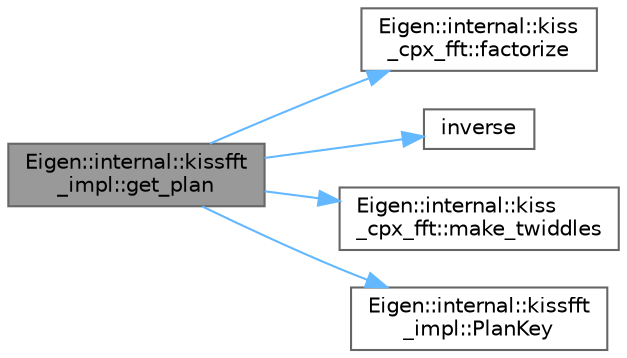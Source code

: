 digraph "Eigen::internal::kissfft_impl::get_plan"
{
 // LATEX_PDF_SIZE
  bgcolor="transparent";
  edge [fontname=Helvetica,fontsize=10,labelfontname=Helvetica,labelfontsize=10];
  node [fontname=Helvetica,fontsize=10,shape=box,height=0.2,width=0.4];
  rankdir="LR";
  Node1 [id="Node000001",label="Eigen::internal::kissfft\l_impl::get_plan",height=0.2,width=0.4,color="gray40", fillcolor="grey60", style="filled", fontcolor="black",tooltip=" "];
  Node1 -> Node2 [id="edge1_Node000001_Node000002",color="steelblue1",style="solid",tooltip=" "];
  Node2 [id="Node000002",label="Eigen::internal::kiss\l_cpx_fft::factorize",height=0.2,width=0.4,color="grey40", fillcolor="white", style="filled",URL="$struct_eigen_1_1internal_1_1kiss__cpx__fft.html#a61700af00cc2068ccc57003333a23ad1",tooltip=" "];
  Node1 -> Node3 [id="edge2_Node000001_Node000003",color="steelblue1",style="solid",tooltip=" "];
  Node3 [id="Node000003",label="inverse",height=0.2,width=0.4,color="grey40", fillcolor="white", style="filled",URL="$_array_cwise_unary_ops_8h.html#ab3df1b08b9c073db2a7e61a9b06bb295",tooltip=" "];
  Node1 -> Node4 [id="edge3_Node000001_Node000004",color="steelblue1",style="solid",tooltip=" "];
  Node4 [id="Node000004",label="Eigen::internal::kiss\l_cpx_fft::make_twiddles",height=0.2,width=0.4,color="grey40", fillcolor="white", style="filled",URL="$struct_eigen_1_1internal_1_1kiss__cpx__fft.html#a85cd6612b484e94c4b0ae3aaff4a3ca8",tooltip=" "];
  Node1 -> Node5 [id="edge4_Node000001_Node000005",color="steelblue1",style="solid",tooltip=" "];
  Node5 [id="Node000005",label="Eigen::internal::kissfft\l_impl::PlanKey",height=0.2,width=0.4,color="grey40", fillcolor="white", style="filled",URL="$struct_eigen_1_1internal_1_1kissfft__impl.html#a6be6c5acf7e3cce474dc8c94f15eff1e",tooltip=" "];
}
